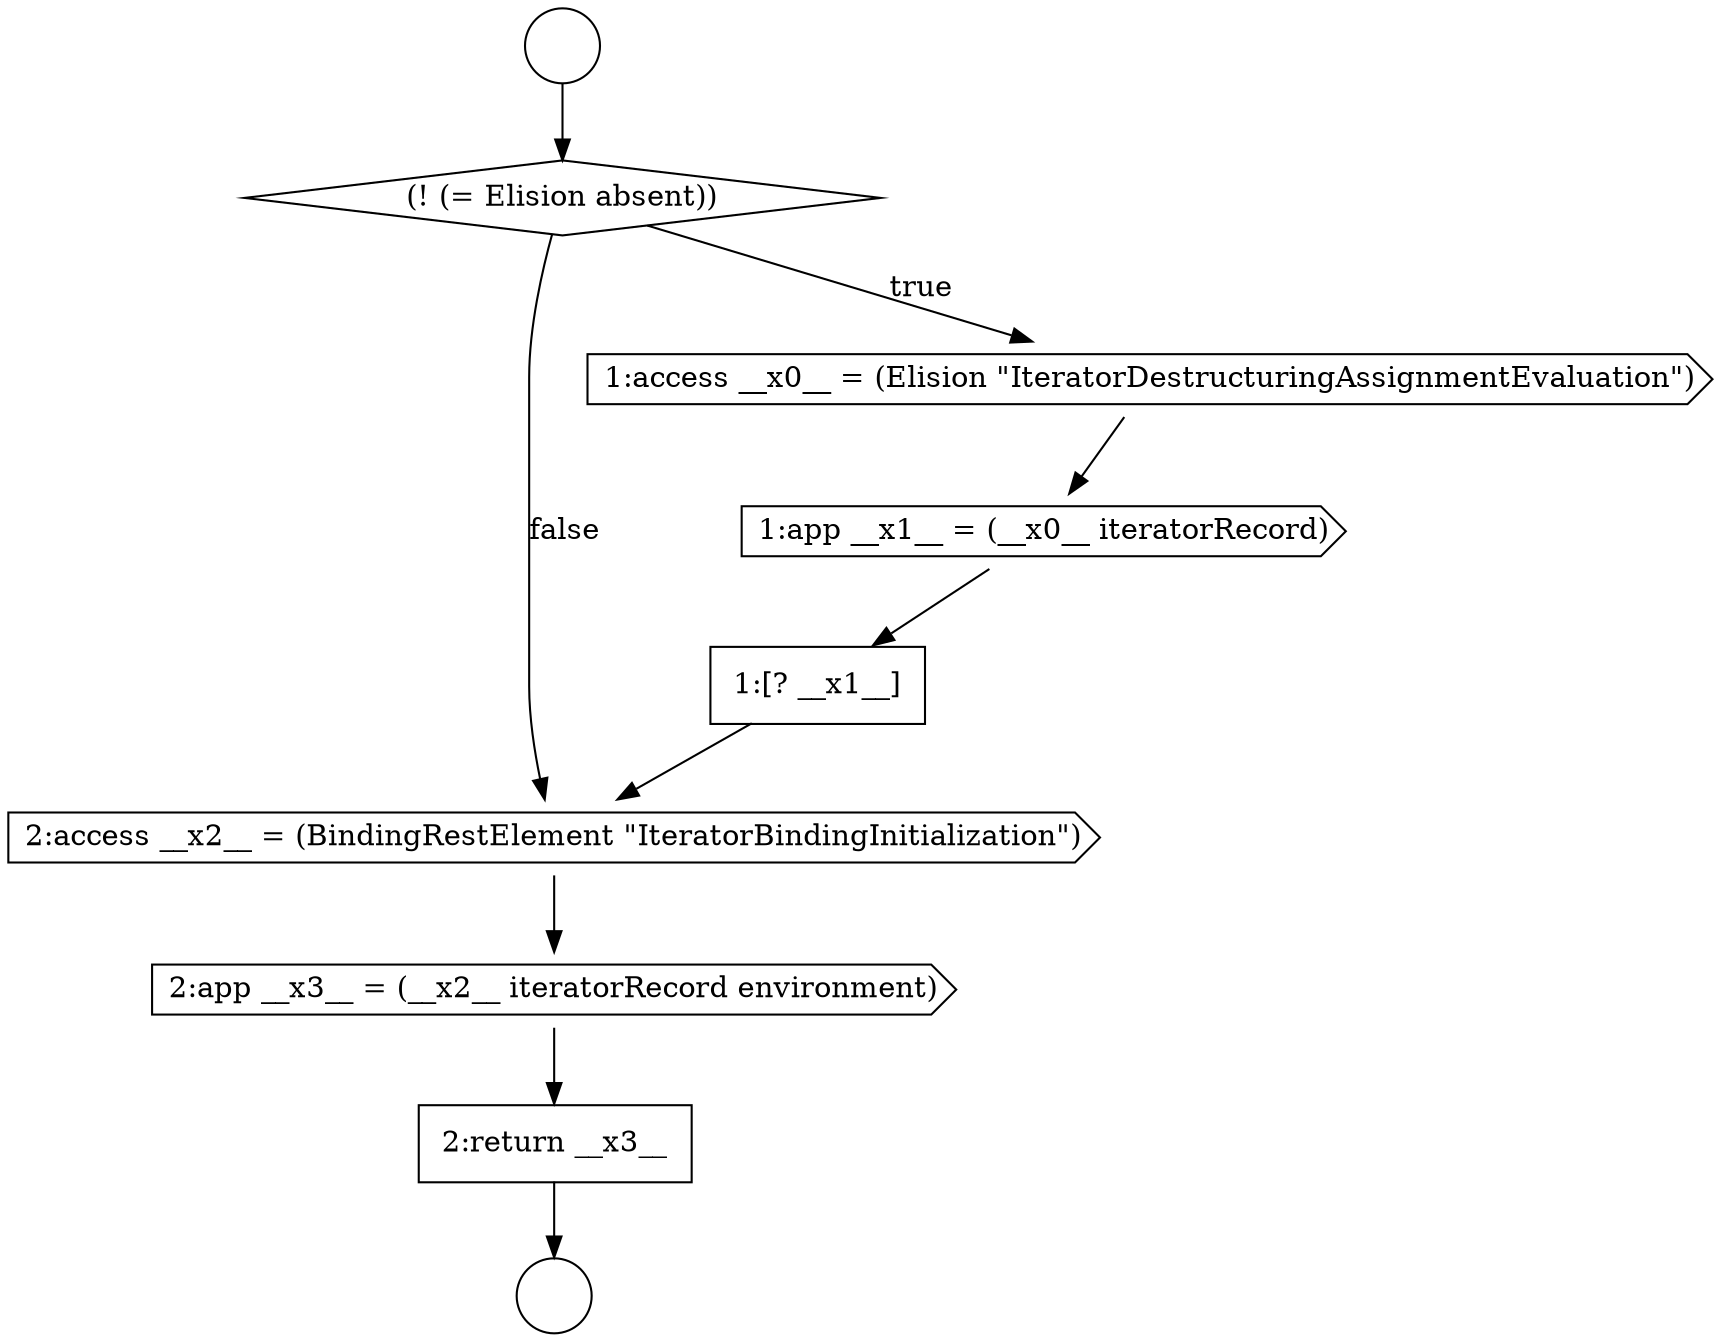 digraph {
  node6282 [shape=circle label=" " color="black" fillcolor="white" style=filled]
  node6281 [shape=circle label=" " color="black" fillcolor="white" style=filled]
  node6289 [shape=none, margin=0, label=<<font color="black">
    <table border="0" cellborder="1" cellspacing="0" cellpadding="10">
      <tr><td align="left">2:return __x3__</td></tr>
    </table>
  </font>> color="black" fillcolor="white" style=filled]
  node6288 [shape=cds, label=<<font color="black">2:app __x3__ = (__x2__ iteratorRecord environment)</font>> color="black" fillcolor="white" style=filled]
  node6287 [shape=cds, label=<<font color="black">2:access __x2__ = (BindingRestElement &quot;IteratorBindingInitialization&quot;)</font>> color="black" fillcolor="white" style=filled]
  node6283 [shape=diamond, label=<<font color="black">(! (= Elision absent))</font>> color="black" fillcolor="white" style=filled]
  node6285 [shape=cds, label=<<font color="black">1:app __x1__ = (__x0__ iteratorRecord)</font>> color="black" fillcolor="white" style=filled]
  node6284 [shape=cds, label=<<font color="black">1:access __x0__ = (Elision &quot;IteratorDestructuringAssignmentEvaluation&quot;)</font>> color="black" fillcolor="white" style=filled]
  node6286 [shape=none, margin=0, label=<<font color="black">
    <table border="0" cellborder="1" cellspacing="0" cellpadding="10">
      <tr><td align="left">1:[? __x1__]</td></tr>
    </table>
  </font>> color="black" fillcolor="white" style=filled]
  node6288 -> node6289 [ color="black"]
  node6289 -> node6282 [ color="black"]
  node6286 -> node6287 [ color="black"]
  node6283 -> node6284 [label=<<font color="black">true</font>> color="black"]
  node6283 -> node6287 [label=<<font color="black">false</font>> color="black"]
  node6287 -> node6288 [ color="black"]
  node6284 -> node6285 [ color="black"]
  node6285 -> node6286 [ color="black"]
  node6281 -> node6283 [ color="black"]
}
